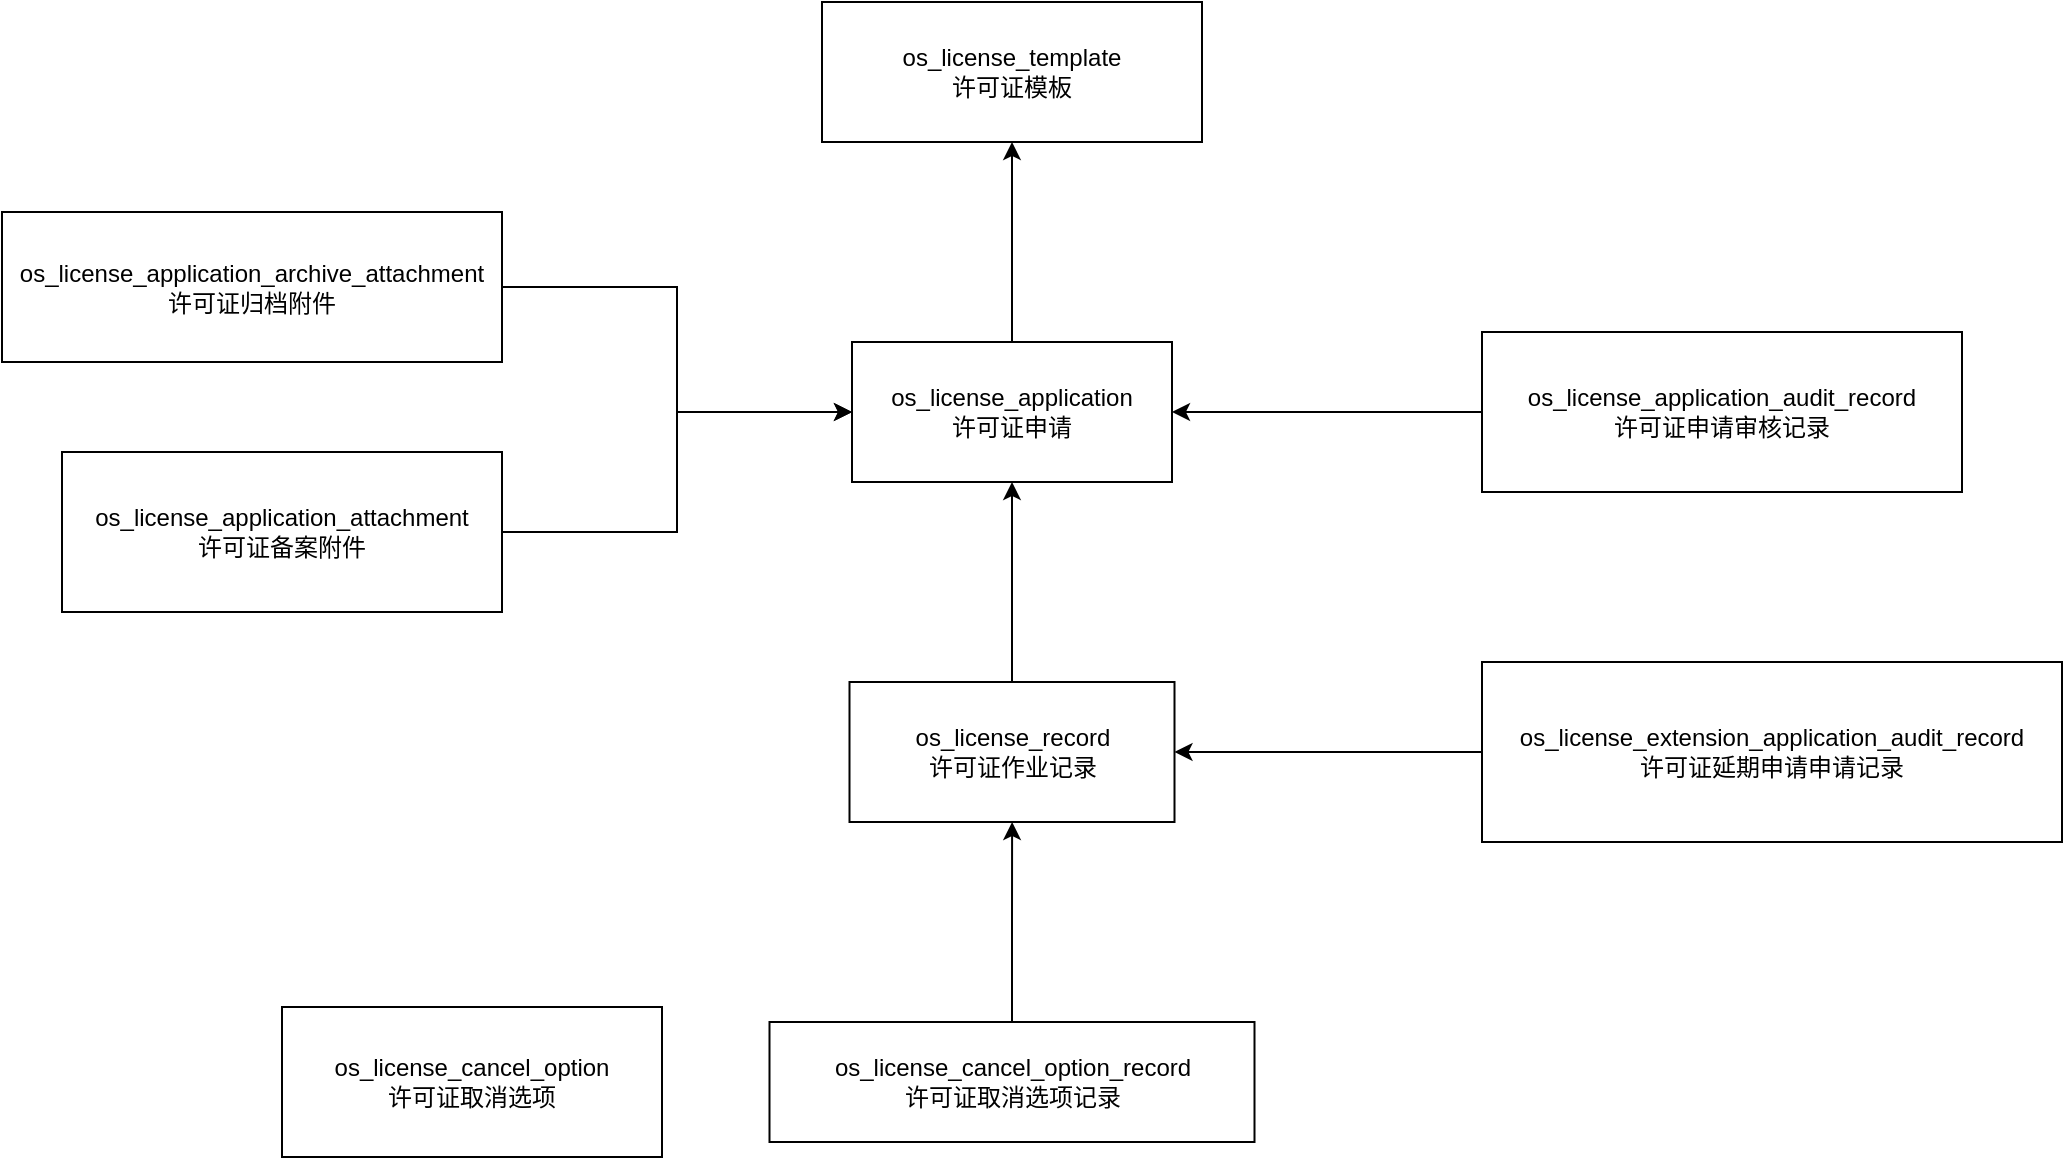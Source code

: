 <mxfile version="21.7.5" type="github">
  <diagram name="第 1 页" id="VKd-qjujKesGQ1febqvN">
    <mxGraphModel dx="2062" dy="668" grid="1" gridSize="10" guides="1" tooltips="1" connect="1" arrows="1" fold="1" page="1" pageScale="1" pageWidth="827" pageHeight="1169" math="0" shadow="0">
      <root>
        <mxCell id="0" />
        <mxCell id="1" parent="0" />
        <mxCell id="gyGsSk6S5XEilyyl5GHN-1" value="os_license_template&lt;br&gt;许可证模板" style="rounded=0;whiteSpace=wrap;html=1;" vertex="1" parent="1">
          <mxGeometry x="340" y="30" width="190" height="70" as="geometry" />
        </mxCell>
        <mxCell id="gyGsSk6S5XEilyyl5GHN-6" style="edgeStyle=orthogonalEdgeStyle;rounded=0;orthogonalLoop=1;jettySize=auto;html=1;exitX=0.5;exitY=0;exitDx=0;exitDy=0;" edge="1" parent="1" source="gyGsSk6S5XEilyyl5GHN-2" target="gyGsSk6S5XEilyyl5GHN-1">
          <mxGeometry relative="1" as="geometry" />
        </mxCell>
        <mxCell id="gyGsSk6S5XEilyyl5GHN-2" value="os_license_application&lt;br&gt;许可证申请" style="rounded=0;whiteSpace=wrap;html=1;" vertex="1" parent="1">
          <mxGeometry x="355" y="200" width="160" height="70" as="geometry" />
        </mxCell>
        <mxCell id="gyGsSk6S5XEilyyl5GHN-5" style="edgeStyle=orthogonalEdgeStyle;rounded=0;orthogonalLoop=1;jettySize=auto;html=1;exitX=1;exitY=0.5;exitDx=0;exitDy=0;entryX=0;entryY=0.5;entryDx=0;entryDy=0;" edge="1" parent="1" source="gyGsSk6S5XEilyyl5GHN-4" target="gyGsSk6S5XEilyyl5GHN-2">
          <mxGeometry relative="1" as="geometry" />
        </mxCell>
        <mxCell id="gyGsSk6S5XEilyyl5GHN-4" value="os_license_application_archive_attachment&lt;br&gt;许可证归档附件" style="rounded=0;whiteSpace=wrap;html=1;" vertex="1" parent="1">
          <mxGeometry x="-70" y="135" width="250" height="75" as="geometry" />
        </mxCell>
        <mxCell id="gyGsSk6S5XEilyyl5GHN-9" style="edgeStyle=orthogonalEdgeStyle;rounded=0;orthogonalLoop=1;jettySize=auto;html=1;exitX=1;exitY=0.5;exitDx=0;exitDy=0;entryX=0;entryY=0.5;entryDx=0;entryDy=0;" edge="1" parent="1" source="gyGsSk6S5XEilyyl5GHN-8" target="gyGsSk6S5XEilyyl5GHN-2">
          <mxGeometry relative="1" as="geometry" />
        </mxCell>
        <mxCell id="gyGsSk6S5XEilyyl5GHN-8" value="os_license_application_attachment&lt;br&gt;许可证备案附件&lt;br&gt;" style="rounded=0;whiteSpace=wrap;html=1;" vertex="1" parent="1">
          <mxGeometry x="-40" y="255" width="220" height="80" as="geometry" />
        </mxCell>
        <mxCell id="gyGsSk6S5XEilyyl5GHN-12" style="edgeStyle=orthogonalEdgeStyle;rounded=0;orthogonalLoop=1;jettySize=auto;html=1;exitX=0;exitY=0.5;exitDx=0;exitDy=0;entryX=1;entryY=0.5;entryDx=0;entryDy=0;" edge="1" parent="1" source="gyGsSk6S5XEilyyl5GHN-11" target="gyGsSk6S5XEilyyl5GHN-2">
          <mxGeometry relative="1" as="geometry" />
        </mxCell>
        <mxCell id="gyGsSk6S5XEilyyl5GHN-11" value="os_license_application_audit_record&lt;br&gt;许可证申请审核记录" style="rounded=0;whiteSpace=wrap;html=1;" vertex="1" parent="1">
          <mxGeometry x="670" y="195" width="240" height="80" as="geometry" />
        </mxCell>
        <mxCell id="gyGsSk6S5XEilyyl5GHN-14" style="edgeStyle=orthogonalEdgeStyle;rounded=0;orthogonalLoop=1;jettySize=auto;html=1;exitX=0.5;exitY=0;exitDx=0;exitDy=0;entryX=0.5;entryY=1;entryDx=0;entryDy=0;" edge="1" parent="1" source="gyGsSk6S5XEilyyl5GHN-13" target="gyGsSk6S5XEilyyl5GHN-2">
          <mxGeometry relative="1" as="geometry" />
        </mxCell>
        <mxCell id="gyGsSk6S5XEilyyl5GHN-13" value="os_license_record&lt;br&gt;许可证作业记录" style="rounded=0;whiteSpace=wrap;html=1;" vertex="1" parent="1">
          <mxGeometry x="353.75" y="370" width="162.5" height="70" as="geometry" />
        </mxCell>
        <mxCell id="gyGsSk6S5XEilyyl5GHN-15" value="os_license_cancel_option&lt;br&gt;许可证取消选项" style="rounded=0;whiteSpace=wrap;html=1;" vertex="1" parent="1">
          <mxGeometry x="70" y="532.5" width="190" height="75" as="geometry" />
        </mxCell>
        <mxCell id="gyGsSk6S5XEilyyl5GHN-17" style="edgeStyle=orthogonalEdgeStyle;rounded=0;orthogonalLoop=1;jettySize=auto;html=1;exitX=0.5;exitY=0;exitDx=0;exitDy=0;" edge="1" parent="1" source="gyGsSk6S5XEilyyl5GHN-16" target="gyGsSk6S5XEilyyl5GHN-13">
          <mxGeometry relative="1" as="geometry" />
        </mxCell>
        <mxCell id="gyGsSk6S5XEilyyl5GHN-16" value="os_license_cancel_option_record&lt;br&gt;许可证取消选项记录" style="rounded=0;whiteSpace=wrap;html=1;" vertex="1" parent="1">
          <mxGeometry x="313.75" y="540" width="242.5" height="60" as="geometry" />
        </mxCell>
        <mxCell id="gyGsSk6S5XEilyyl5GHN-19" style="edgeStyle=orthogonalEdgeStyle;rounded=0;orthogonalLoop=1;jettySize=auto;html=1;exitX=0;exitY=0.5;exitDx=0;exitDy=0;entryX=1;entryY=0.5;entryDx=0;entryDy=0;" edge="1" parent="1" source="gyGsSk6S5XEilyyl5GHN-18" target="gyGsSk6S5XEilyyl5GHN-13">
          <mxGeometry relative="1" as="geometry" />
        </mxCell>
        <mxCell id="gyGsSk6S5XEilyyl5GHN-18" value="os_license_extension_application_audit_record&lt;br&gt;许可证延期申请申请记录&lt;br&gt;" style="rounded=0;whiteSpace=wrap;html=1;" vertex="1" parent="1">
          <mxGeometry x="670" y="360" width="290" height="90" as="geometry" />
        </mxCell>
      </root>
    </mxGraphModel>
  </diagram>
</mxfile>
